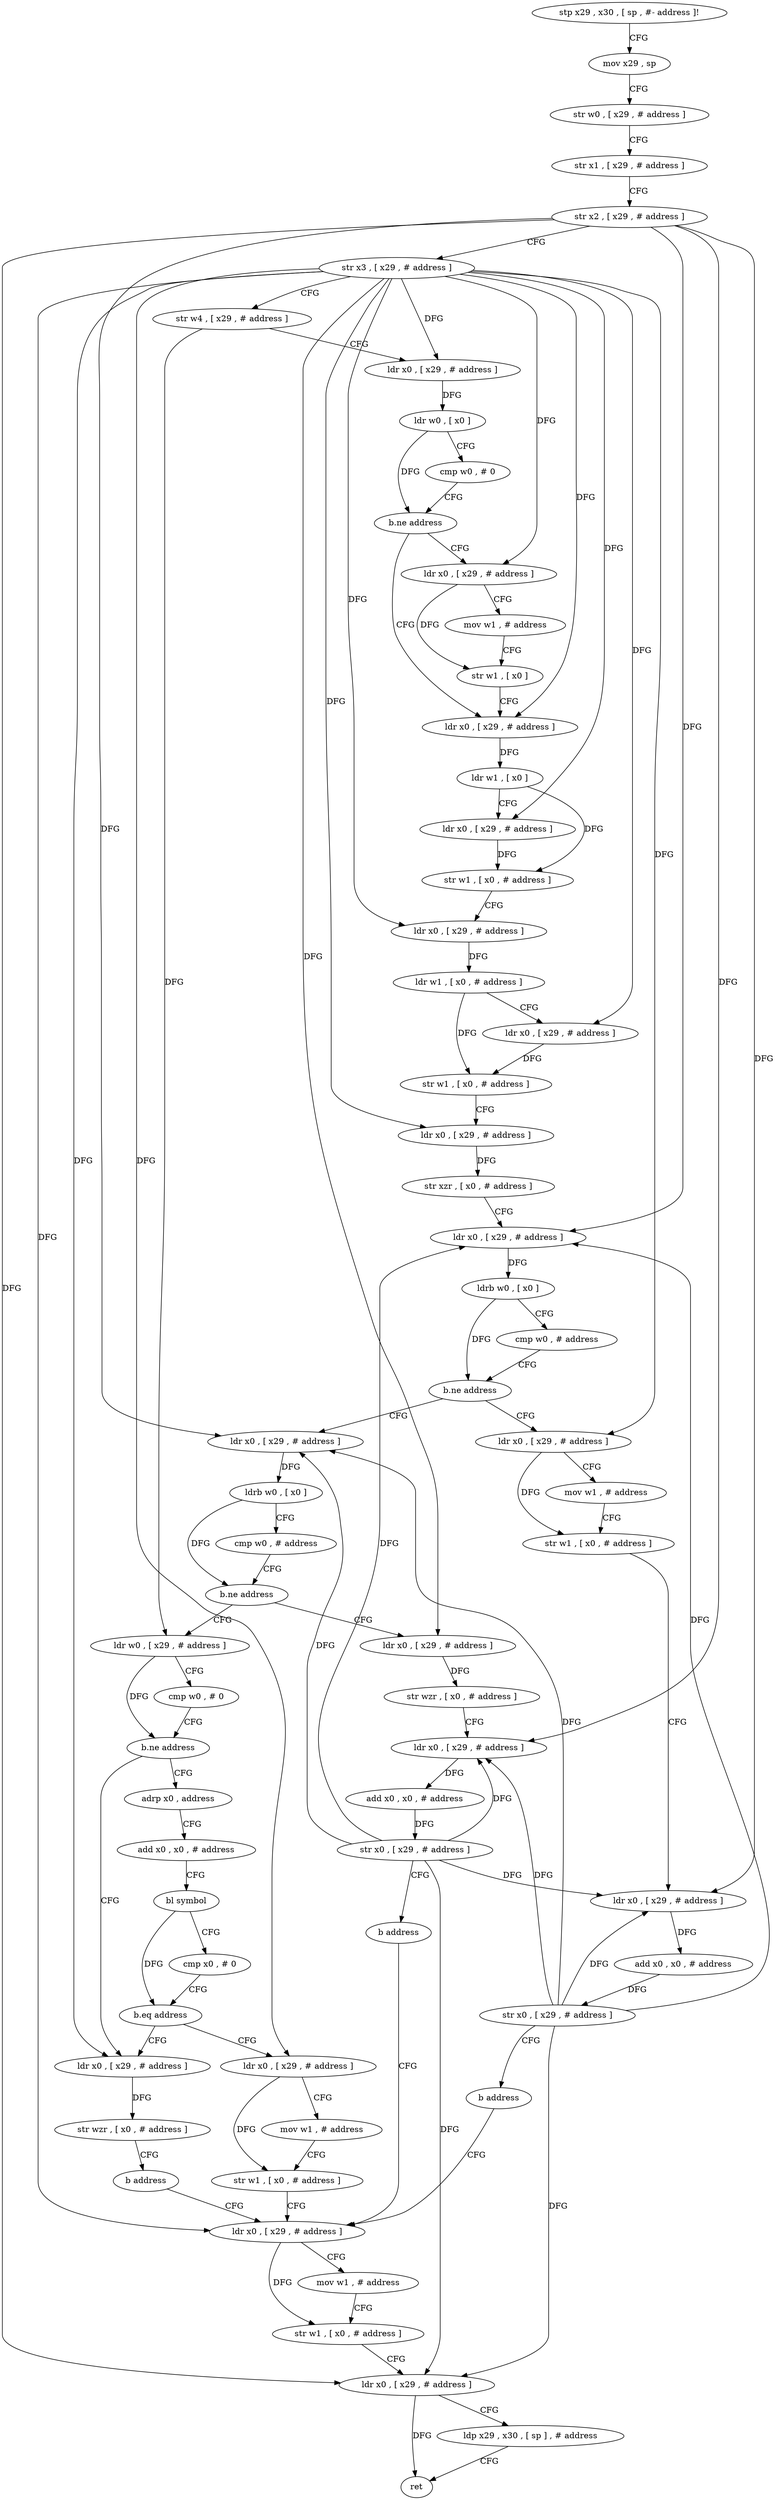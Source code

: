 digraph "func" {
"4205464" [label = "stp x29 , x30 , [ sp , #- address ]!" ]
"4205468" [label = "mov x29 , sp" ]
"4205472" [label = "str w0 , [ x29 , # address ]" ]
"4205476" [label = "str x1 , [ x29 , # address ]" ]
"4205480" [label = "str x2 , [ x29 , # address ]" ]
"4205484" [label = "str x3 , [ x29 , # address ]" ]
"4205488" [label = "str w4 , [ x29 , # address ]" ]
"4205492" [label = "ldr x0 , [ x29 , # address ]" ]
"4205496" [label = "ldr w0 , [ x0 ]" ]
"4205500" [label = "cmp w0 , # 0" ]
"4205504" [label = "b.ne address" ]
"4205520" [label = "ldr x0 , [ x29 , # address ]" ]
"4205508" [label = "ldr x0 , [ x29 , # address ]" ]
"4205524" [label = "ldr w1 , [ x0 ]" ]
"4205528" [label = "ldr x0 , [ x29 , # address ]" ]
"4205532" [label = "str w1 , [ x0 , # address ]" ]
"4205536" [label = "ldr x0 , [ x29 , # address ]" ]
"4205540" [label = "ldr w1 , [ x0 , # address ]" ]
"4205544" [label = "ldr x0 , [ x29 , # address ]" ]
"4205548" [label = "str w1 , [ x0 , # address ]" ]
"4205552" [label = "ldr x0 , [ x29 , # address ]" ]
"4205556" [label = "str xzr , [ x0 , # address ]" ]
"4205560" [label = "ldr x0 , [ x29 , # address ]" ]
"4205564" [label = "ldrb w0 , [ x0 ]" ]
"4205568" [label = "cmp w0 , # address" ]
"4205572" [label = "b.ne address" ]
"4205604" [label = "ldr x0 , [ x29 , # address ]" ]
"4205576" [label = "ldr x0 , [ x29 , # address ]" ]
"4205512" [label = "mov w1 , # address" ]
"4205516" [label = "str w1 , [ x0 ]" ]
"4205608" [label = "ldrb w0 , [ x0 ]" ]
"4205612" [label = "cmp w0 , # address" ]
"4205616" [label = "b.ne address" ]
"4205644" [label = "ldr w0 , [ x29 , # address ]" ]
"4205620" [label = "ldr x0 , [ x29 , # address ]" ]
"4205580" [label = "mov w1 , # address" ]
"4205584" [label = "str w1 , [ x0 , # address ]" ]
"4205588" [label = "ldr x0 , [ x29 , # address ]" ]
"4205592" [label = "add x0 , x0 , # address" ]
"4205596" [label = "str x0 , [ x29 , # address ]" ]
"4205600" [label = "b address" ]
"4205700" [label = "ldr x0 , [ x29 , # address ]" ]
"4205648" [label = "cmp w0 , # 0" ]
"4205652" [label = "b.ne address" ]
"4205676" [label = "ldr x0 , [ x29 , # address ]" ]
"4205656" [label = "adrp x0 , address" ]
"4205624" [label = "str wzr , [ x0 , # address ]" ]
"4205628" [label = "ldr x0 , [ x29 , # address ]" ]
"4205632" [label = "add x0 , x0 , # address" ]
"4205636" [label = "str x0 , [ x29 , # address ]" ]
"4205640" [label = "b address" ]
"4205704" [label = "mov w1 , # address" ]
"4205708" [label = "str w1 , [ x0 , # address ]" ]
"4205712" [label = "ldr x0 , [ x29 , # address ]" ]
"4205716" [label = "ldp x29 , x30 , [ sp ] , # address" ]
"4205720" [label = "ret" ]
"4205680" [label = "str wzr , [ x0 , # address ]" ]
"4205684" [label = "b address" ]
"4205660" [label = "add x0 , x0 , # address" ]
"4205664" [label = "bl symbol" ]
"4205668" [label = "cmp x0 , # 0" ]
"4205672" [label = "b.eq address" ]
"4205688" [label = "ldr x0 , [ x29 , # address ]" ]
"4205692" [label = "mov w1 , # address" ]
"4205696" [label = "str w1 , [ x0 , # address ]" ]
"4205464" -> "4205468" [ label = "CFG" ]
"4205468" -> "4205472" [ label = "CFG" ]
"4205472" -> "4205476" [ label = "CFG" ]
"4205476" -> "4205480" [ label = "CFG" ]
"4205480" -> "4205484" [ label = "CFG" ]
"4205480" -> "4205560" [ label = "DFG" ]
"4205480" -> "4205604" [ label = "DFG" ]
"4205480" -> "4205588" [ label = "DFG" ]
"4205480" -> "4205628" [ label = "DFG" ]
"4205480" -> "4205712" [ label = "DFG" ]
"4205484" -> "4205488" [ label = "CFG" ]
"4205484" -> "4205492" [ label = "DFG" ]
"4205484" -> "4205520" [ label = "DFG" ]
"4205484" -> "4205528" [ label = "DFG" ]
"4205484" -> "4205536" [ label = "DFG" ]
"4205484" -> "4205544" [ label = "DFG" ]
"4205484" -> "4205552" [ label = "DFG" ]
"4205484" -> "4205508" [ label = "DFG" ]
"4205484" -> "4205576" [ label = "DFG" ]
"4205484" -> "4205620" [ label = "DFG" ]
"4205484" -> "4205700" [ label = "DFG" ]
"4205484" -> "4205676" [ label = "DFG" ]
"4205484" -> "4205688" [ label = "DFG" ]
"4205488" -> "4205492" [ label = "CFG" ]
"4205488" -> "4205644" [ label = "DFG" ]
"4205492" -> "4205496" [ label = "DFG" ]
"4205496" -> "4205500" [ label = "CFG" ]
"4205496" -> "4205504" [ label = "DFG" ]
"4205500" -> "4205504" [ label = "CFG" ]
"4205504" -> "4205520" [ label = "CFG" ]
"4205504" -> "4205508" [ label = "CFG" ]
"4205520" -> "4205524" [ label = "DFG" ]
"4205508" -> "4205512" [ label = "CFG" ]
"4205508" -> "4205516" [ label = "DFG" ]
"4205524" -> "4205528" [ label = "CFG" ]
"4205524" -> "4205532" [ label = "DFG" ]
"4205528" -> "4205532" [ label = "DFG" ]
"4205532" -> "4205536" [ label = "CFG" ]
"4205536" -> "4205540" [ label = "DFG" ]
"4205540" -> "4205544" [ label = "CFG" ]
"4205540" -> "4205548" [ label = "DFG" ]
"4205544" -> "4205548" [ label = "DFG" ]
"4205548" -> "4205552" [ label = "CFG" ]
"4205552" -> "4205556" [ label = "DFG" ]
"4205556" -> "4205560" [ label = "CFG" ]
"4205560" -> "4205564" [ label = "DFG" ]
"4205564" -> "4205568" [ label = "CFG" ]
"4205564" -> "4205572" [ label = "DFG" ]
"4205568" -> "4205572" [ label = "CFG" ]
"4205572" -> "4205604" [ label = "CFG" ]
"4205572" -> "4205576" [ label = "CFG" ]
"4205604" -> "4205608" [ label = "DFG" ]
"4205576" -> "4205580" [ label = "CFG" ]
"4205576" -> "4205584" [ label = "DFG" ]
"4205512" -> "4205516" [ label = "CFG" ]
"4205516" -> "4205520" [ label = "CFG" ]
"4205608" -> "4205612" [ label = "CFG" ]
"4205608" -> "4205616" [ label = "DFG" ]
"4205612" -> "4205616" [ label = "CFG" ]
"4205616" -> "4205644" [ label = "CFG" ]
"4205616" -> "4205620" [ label = "CFG" ]
"4205644" -> "4205648" [ label = "CFG" ]
"4205644" -> "4205652" [ label = "DFG" ]
"4205620" -> "4205624" [ label = "DFG" ]
"4205580" -> "4205584" [ label = "CFG" ]
"4205584" -> "4205588" [ label = "CFG" ]
"4205588" -> "4205592" [ label = "DFG" ]
"4205592" -> "4205596" [ label = "DFG" ]
"4205596" -> "4205600" [ label = "CFG" ]
"4205596" -> "4205560" [ label = "DFG" ]
"4205596" -> "4205604" [ label = "DFG" ]
"4205596" -> "4205588" [ label = "DFG" ]
"4205596" -> "4205628" [ label = "DFG" ]
"4205596" -> "4205712" [ label = "DFG" ]
"4205600" -> "4205700" [ label = "CFG" ]
"4205700" -> "4205704" [ label = "CFG" ]
"4205700" -> "4205708" [ label = "DFG" ]
"4205648" -> "4205652" [ label = "CFG" ]
"4205652" -> "4205676" [ label = "CFG" ]
"4205652" -> "4205656" [ label = "CFG" ]
"4205676" -> "4205680" [ label = "DFG" ]
"4205656" -> "4205660" [ label = "CFG" ]
"4205624" -> "4205628" [ label = "CFG" ]
"4205628" -> "4205632" [ label = "DFG" ]
"4205632" -> "4205636" [ label = "DFG" ]
"4205636" -> "4205640" [ label = "CFG" ]
"4205636" -> "4205560" [ label = "DFG" ]
"4205636" -> "4205604" [ label = "DFG" ]
"4205636" -> "4205588" [ label = "DFG" ]
"4205636" -> "4205628" [ label = "DFG" ]
"4205636" -> "4205712" [ label = "DFG" ]
"4205640" -> "4205700" [ label = "CFG" ]
"4205704" -> "4205708" [ label = "CFG" ]
"4205708" -> "4205712" [ label = "CFG" ]
"4205712" -> "4205716" [ label = "CFG" ]
"4205712" -> "4205720" [ label = "DFG" ]
"4205716" -> "4205720" [ label = "CFG" ]
"4205680" -> "4205684" [ label = "CFG" ]
"4205684" -> "4205700" [ label = "CFG" ]
"4205660" -> "4205664" [ label = "CFG" ]
"4205664" -> "4205668" [ label = "CFG" ]
"4205664" -> "4205672" [ label = "DFG" ]
"4205668" -> "4205672" [ label = "CFG" ]
"4205672" -> "4205688" [ label = "CFG" ]
"4205672" -> "4205676" [ label = "CFG" ]
"4205688" -> "4205692" [ label = "CFG" ]
"4205688" -> "4205696" [ label = "DFG" ]
"4205692" -> "4205696" [ label = "CFG" ]
"4205696" -> "4205700" [ label = "CFG" ]
}
